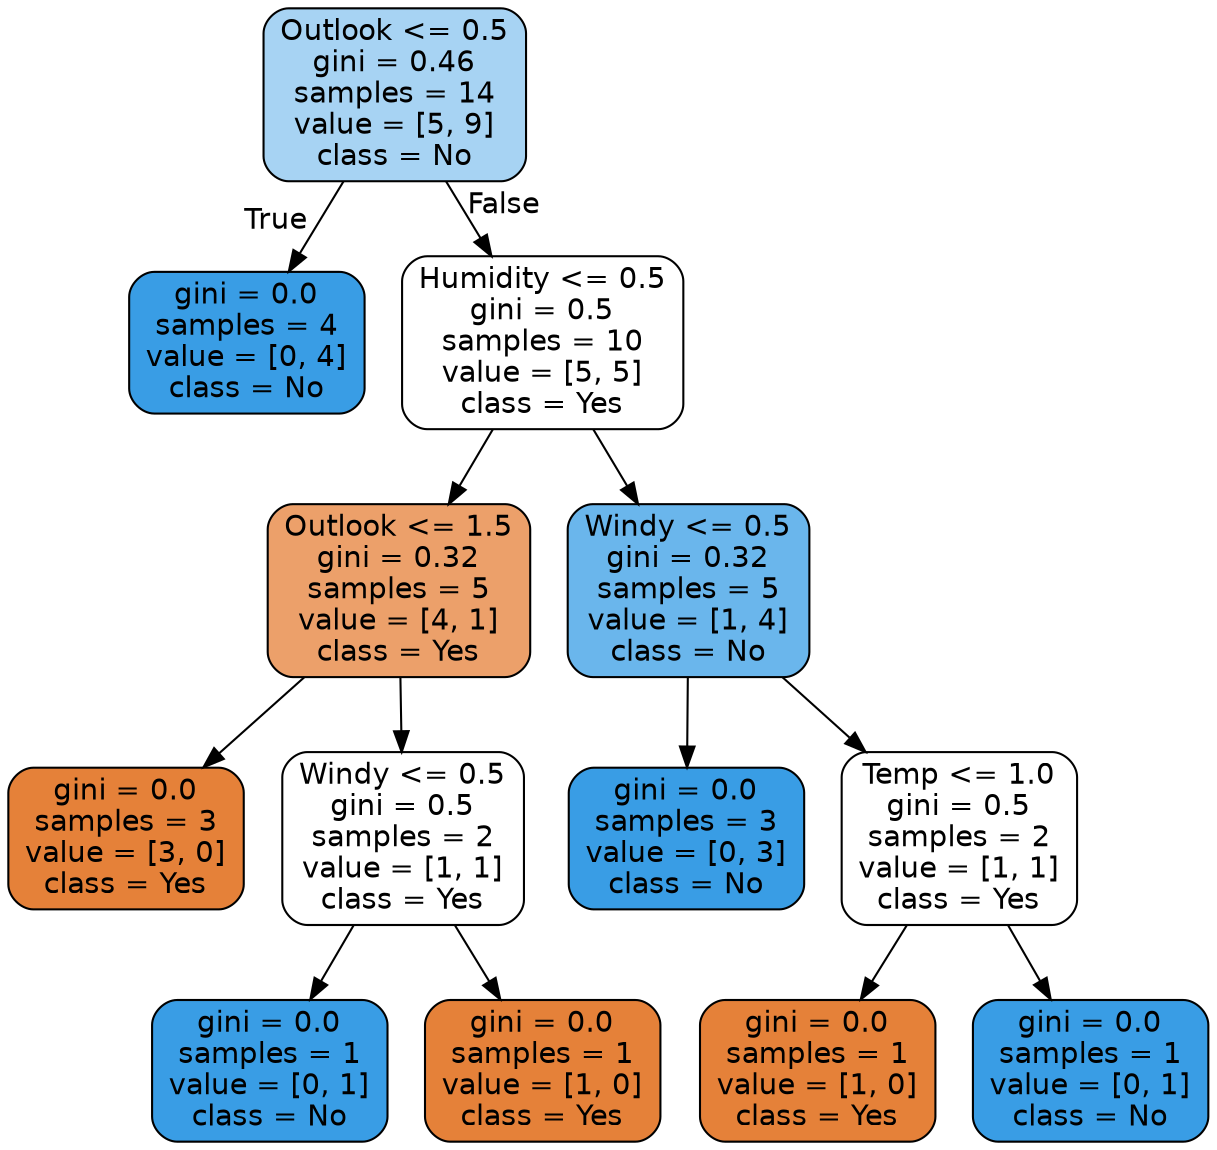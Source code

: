 digraph Tree {
node [shape=box, style="filled, rounded", color="black", fontname=helvetica] ;
edge [fontname=helvetica] ;
0 [label="Outlook <= 0.5\ngini = 0.46\nsamples = 14\nvalue = [5, 9]\nclass = No", fillcolor="#a7d3f3"] ;
1 [label="gini = 0.0\nsamples = 4\nvalue = [0, 4]\nclass = No", fillcolor="#399de5"] ;
0 -> 1 [labeldistance=2.5, labelangle=45, headlabel="True"] ;
2 [label="Humidity <= 0.5\ngini = 0.5\nsamples = 10\nvalue = [5, 5]\nclass = Yes", fillcolor="#ffffff"] ;
0 -> 2 [labeldistance=2.5, labelangle=-45, headlabel="False"] ;
3 [label="Outlook <= 1.5\ngini = 0.32\nsamples = 5\nvalue = [4, 1]\nclass = Yes", fillcolor="#eca06a"] ;
2 -> 3 ;
4 [label="gini = 0.0\nsamples = 3\nvalue = [3, 0]\nclass = Yes", fillcolor="#e58139"] ;
3 -> 4 ;
5 [label="Windy <= 0.5\ngini = 0.5\nsamples = 2\nvalue = [1, 1]\nclass = Yes", fillcolor="#ffffff"] ;
3 -> 5 ;
6 [label="gini = 0.0\nsamples = 1\nvalue = [0, 1]\nclass = No", fillcolor="#399de5"] ;
5 -> 6 ;
7 [label="gini = 0.0\nsamples = 1\nvalue = [1, 0]\nclass = Yes", fillcolor="#e58139"] ;
5 -> 7 ;
8 [label="Windy <= 0.5\ngini = 0.32\nsamples = 5\nvalue = [1, 4]\nclass = No", fillcolor="#6ab6ec"] ;
2 -> 8 ;
9 [label="gini = 0.0\nsamples = 3\nvalue = [0, 3]\nclass = No", fillcolor="#399de5"] ;
8 -> 9 ;
10 [label="Temp <= 1.0\ngini = 0.5\nsamples = 2\nvalue = [1, 1]\nclass = Yes", fillcolor="#ffffff"] ;
8 -> 10 ;
11 [label="gini = 0.0\nsamples = 1\nvalue = [1, 0]\nclass = Yes", fillcolor="#e58139"] ;
10 -> 11 ;
12 [label="gini = 0.0\nsamples = 1\nvalue = [0, 1]\nclass = No", fillcolor="#399de5"] ;
10 -> 12 ;
}